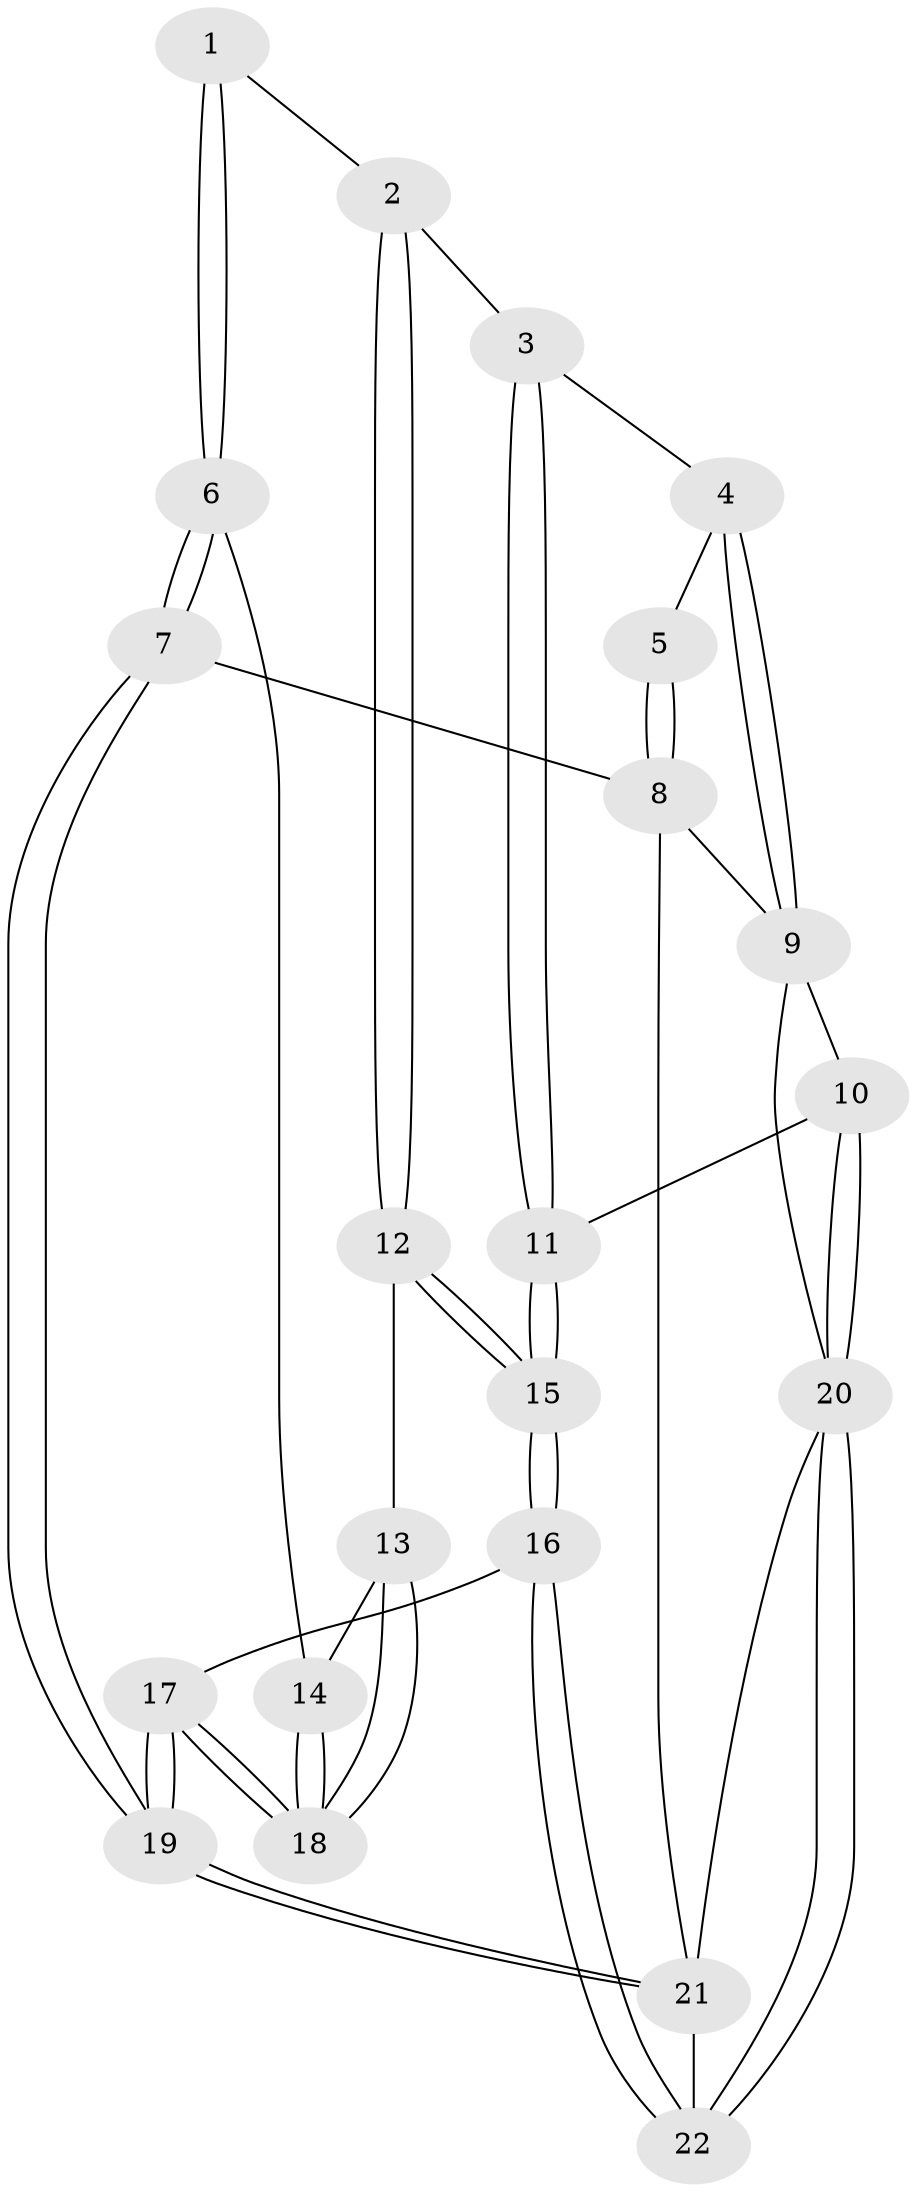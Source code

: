 // Generated by graph-tools (version 1.1) at 2025/46/02/15/25 05:46:28]
// undirected, 22 vertices, 52 edges
graph export_dot {
graph [start="1"]
  node [color=gray90,style=filled];
  1 [pos="+0.26041716596479514+0.1268855267196005"];
  2 [pos="+0.45838656101295827+0.1515704059576228"];
  3 [pos="+0.6293129748150204+0"];
  4 [pos="+0.7349326964734262+0"];
  5 [pos="+0.18577658819178322+0"];
  6 [pos="+0.09263848997512762+0.2557083927812874"];
  7 [pos="+0+0.2557053953229037"];
  8 [pos="+0+0"];
  9 [pos="+0.9876405082332197+0"];
  10 [pos="+0.8656135151651703+0.31764209296895163"];
  11 [pos="+0.6484713295092183+0.43145324121721224"];
  12 [pos="+0.4514022462965448+0.28189110175630594"];
  13 [pos="+0.4407731436438287+0.2856422281220819"];
  14 [pos="+0.19788752410245278+0.3334444819189118"];
  15 [pos="+0.5683071475015461+0.5022880938758119"];
  16 [pos="+0.5367173634445398+0.6427788987080483"];
  17 [pos="+0.30881723355230944+0.6131246942917138"];
  18 [pos="+0.26300679009087236+0.4603954755213625"];
  19 [pos="+0+0.8017932595096099"];
  20 [pos="+1+1"];
  21 [pos="+0+1"];
  22 [pos="+0.697708451189564+0.886300247098259"];
  1 -- 2;
  1 -- 6;
  1 -- 6;
  2 -- 3;
  2 -- 12;
  2 -- 12;
  3 -- 4;
  3 -- 11;
  3 -- 11;
  4 -- 5;
  4 -- 9;
  4 -- 9;
  5 -- 8;
  5 -- 8;
  6 -- 7;
  6 -- 7;
  6 -- 14;
  7 -- 8;
  7 -- 19;
  7 -- 19;
  8 -- 9;
  8 -- 21;
  9 -- 10;
  9 -- 20;
  10 -- 11;
  10 -- 20;
  10 -- 20;
  11 -- 15;
  11 -- 15;
  12 -- 13;
  12 -- 15;
  12 -- 15;
  13 -- 14;
  13 -- 18;
  13 -- 18;
  14 -- 18;
  14 -- 18;
  15 -- 16;
  15 -- 16;
  16 -- 17;
  16 -- 22;
  16 -- 22;
  17 -- 18;
  17 -- 18;
  17 -- 19;
  17 -- 19;
  19 -- 21;
  19 -- 21;
  20 -- 22;
  20 -- 22;
  20 -- 21;
  21 -- 22;
}
